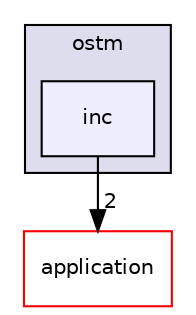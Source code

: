 digraph "inc" {
  compound=true
  node [ fontsize="10", fontname="Helvetica"];
  edge [ labelfontsize="10", labelfontname="Helvetica"];
  subgraph clusterdir_d022d156588ed94f54af4f121a7aae7f {
    graph [ bgcolor="#ddddee", pencolor="black", label="ostm" fontname="Helvetica", fontsize="10", URL="dir_d022d156588ed94f54af4f121a7aae7f.html"]
  dir_210752710f74dd3681f86dc94eb79271 [shape=box, label="inc", style="filled", fillcolor="#eeeeff", pencolor="black", URL="dir_210752710f74dd3681f86dc94eb79271.html"];
  }
  dir_eda2a6d705da8f3400ffe9a7dcb90b30 [shape=box label="application" fillcolor="white" style="filled" color="red" URL="dir_eda2a6d705da8f3400ffe9a7dcb90b30.html"];
  dir_210752710f74dd3681f86dc94eb79271->dir_eda2a6d705da8f3400ffe9a7dcb90b30 [headlabel="2", labeldistance=1.5 headhref="dir_000071_000002.html"];
}
